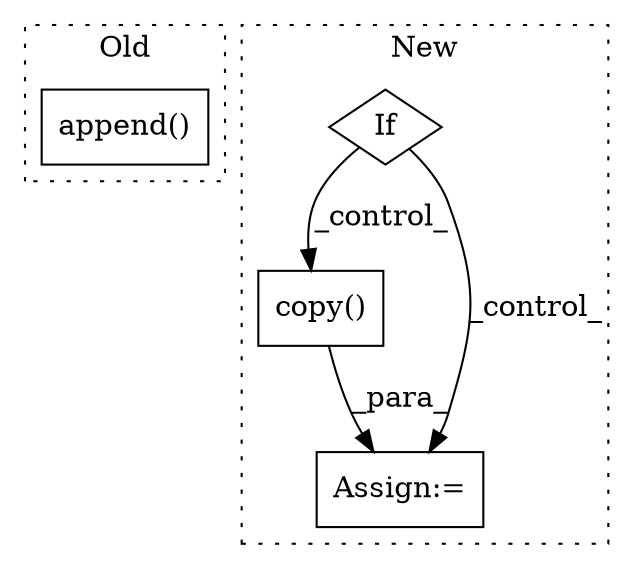 digraph G {
subgraph cluster0 {
1 [label="append()" a="75" s="19928,19969" l="16,1" shape="box"];
label = "Old";
style="dotted";
}
subgraph cluster1 {
2 [label="copy()" a="75" s="22249" l="28" shape="box"];
3 [label="Assign:=" a="68" s="22616" l="3" shape="box"];
4 [label="If" a="96" s="22091" l="0" shape="diamond"];
label = "New";
style="dotted";
}
2 -> 3 [label="_para_"];
4 -> 2 [label="_control_"];
4 -> 3 [label="_control_"];
}